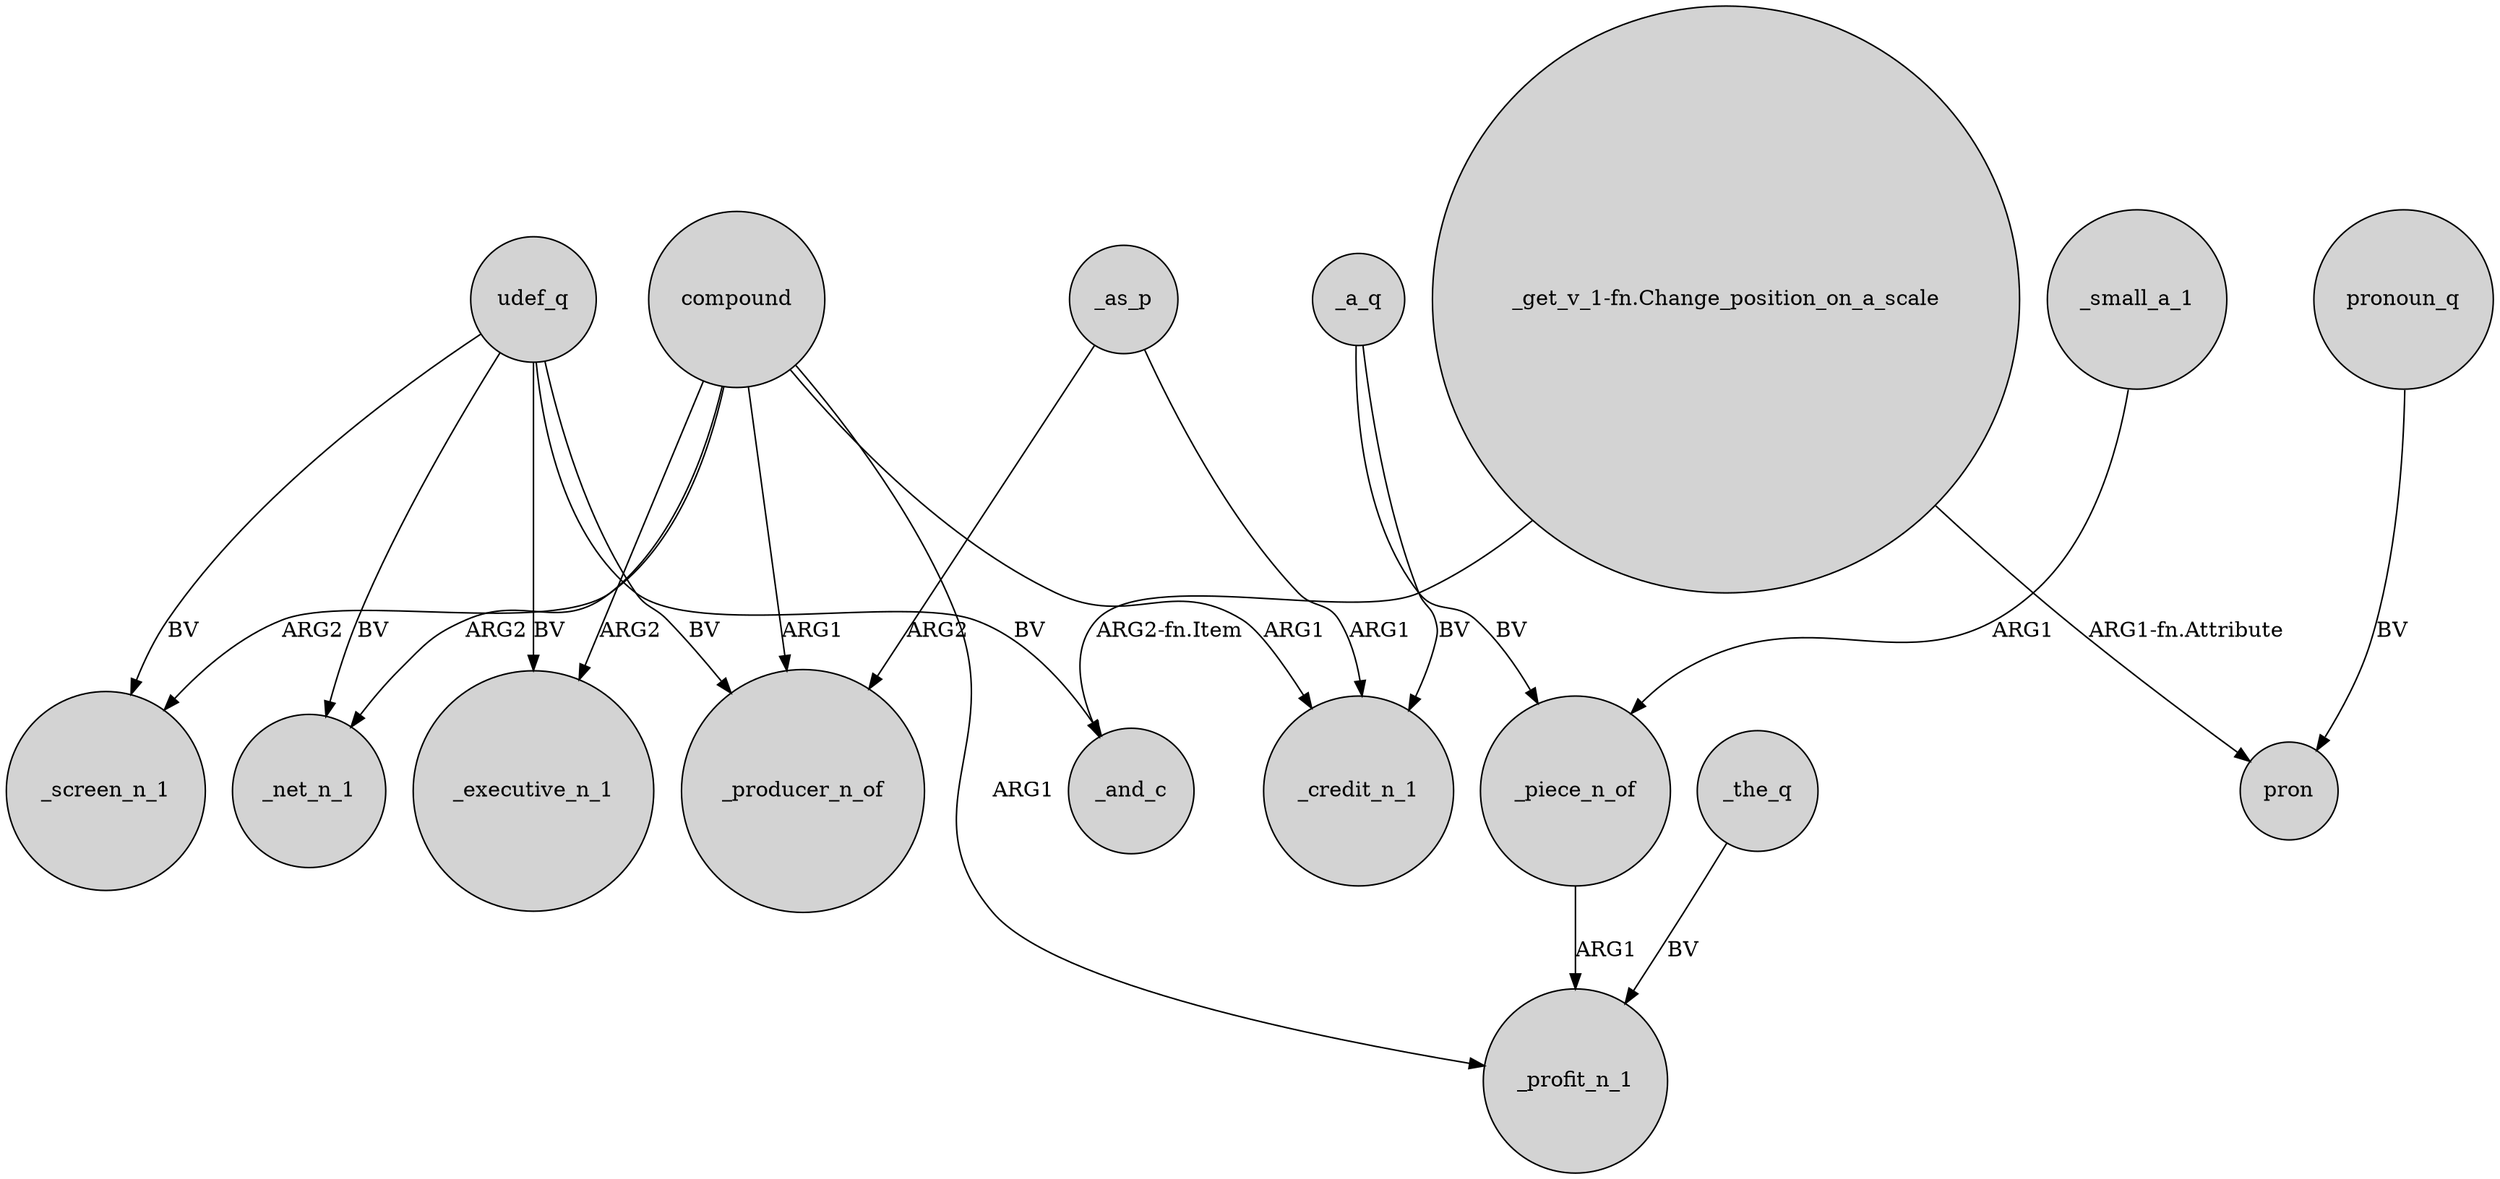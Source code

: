 digraph {
	node [shape=circle style=filled]
	udef_q -> _screen_n_1 [label=BV]
	compound -> _net_n_1 [label=ARG2]
	_piece_n_of -> _profit_n_1 [label=ARG1]
	"_get_v_1-fn.Change_position_on_a_scale" -> _and_c [label="ARG2-fn.Item"]
	compound -> _screen_n_1 [label=ARG2]
	_as_p -> _producer_n_of [label=ARG2]
	udef_q -> _and_c [label=BV]
	udef_q -> _producer_n_of [label=BV]
	_small_a_1 -> _piece_n_of [label=ARG1]
	pronoun_q -> pron [label=BV]
	_as_p -> _credit_n_1 [label=ARG1]
	_the_q -> _profit_n_1 [label=BV]
	udef_q -> _executive_n_1 [label=BV]
	_a_q -> _piece_n_of [label=BV]
	compound -> _credit_n_1 [label=ARG1]
	udef_q -> _net_n_1 [label=BV]
	compound -> _profit_n_1 [label=ARG1]
	"_get_v_1-fn.Change_position_on_a_scale" -> pron [label="ARG1-fn.Attribute"]
	compound -> _producer_n_of [label=ARG1]
	compound -> _executive_n_1 [label=ARG2]
	_a_q -> _credit_n_1 [label=BV]
}
